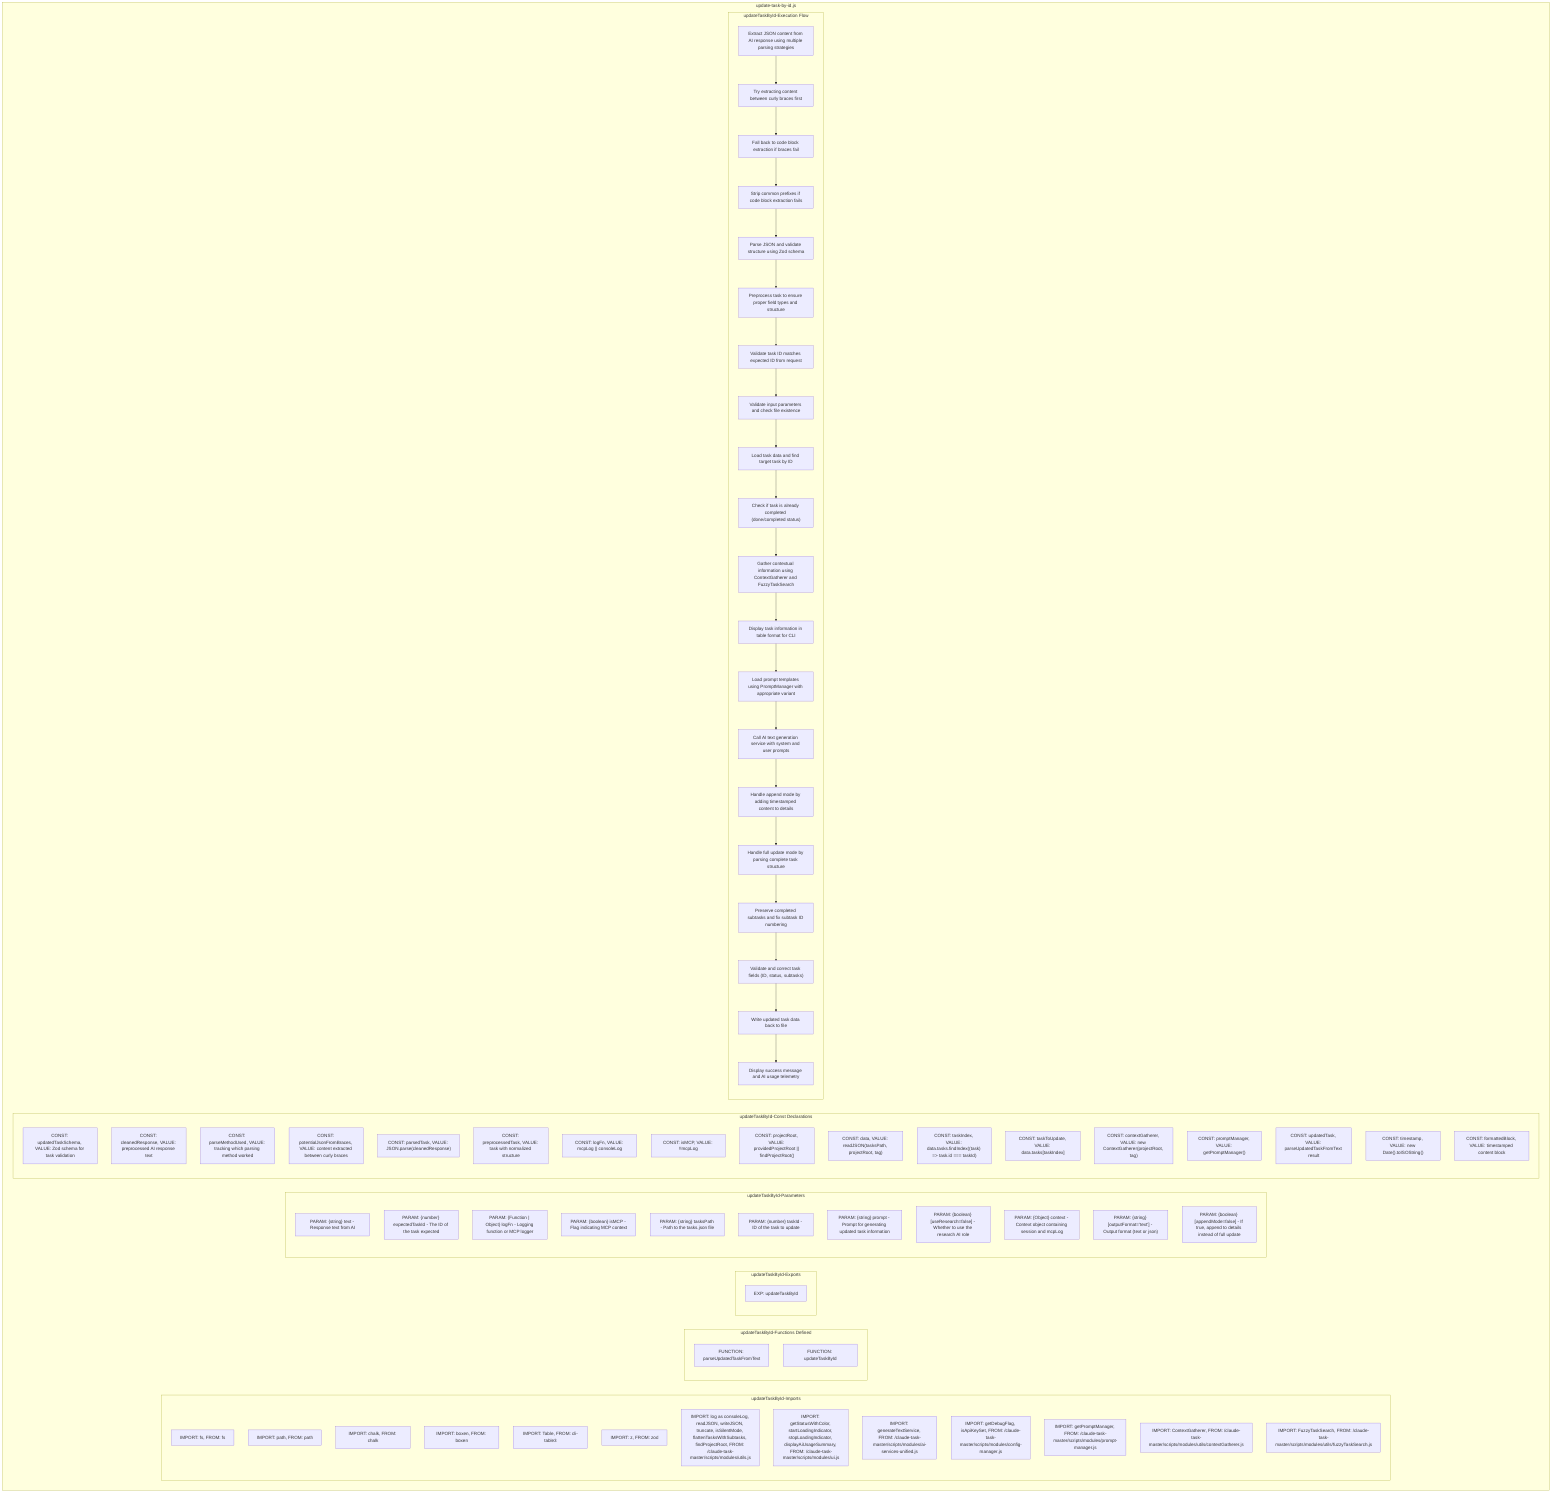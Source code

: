 flowchart TB
    subgraph updateTaskById-Imports["updateTaskById-Imports"]
        I1["IMPORT: fs, FROM: fs"]
        I2["IMPORT: path, FROM: path"]
        I3["IMPORT: chalk, FROM: chalk"]
        I4["IMPORT: boxen, FROM: boxen"]
        I5["IMPORT: Table, FROM: cli-table3"]
        I6["IMPORT: z, FROM: zod"]
        I7["IMPORT: log as consoleLog, readJSON, writeJSON, truncate, isSilentMode, flattenTasksWithSubtasks, findProjectRoot, FROM: /claude-task-master/scripts/modules/utils.js"]
        I8["IMPORT: getStatusWithColor, startLoadingIndicator, stopLoadingIndicator, displayAiUsageSummary, FROM: /claude-task-master/scripts/modules/ui.js"]
        I9["IMPORT: generateTextService, FROM: /claude-task-master/scripts/modules/ai-services-unified.js"]
        I10["IMPORT: getDebugFlag, isApiKeySet, FROM: /claude-task-master/scripts/modules/config-manager.js"]
        I11["IMPORT: getPromptManager, FROM: /claude-task-master/scripts/modules/prompt-manager.js"]
        I12["IMPORT: ContextGatherer, FROM: /claude-task-master/scripts/modules/utils/contextGatherer.js"]
        I13["IMPORT: FuzzyTaskSearch, FROM: /claude-task-master/scripts/modules/utils/fuzzyTaskSearch.js"]
    end
    subgraph updateTaskById-FunctionsDefined["updateTaskById-Functions Defined"]
        FU1["FUNCTION: parseUpdatedTaskFromText"]
        FU2["FUNCTION: updateTaskById"]
    end
    subgraph updateTaskById-Exports["updateTaskById-Exports"]
        E1["EXP: updateTaskById"]
    end
    subgraph updateTaskById-Parameters["updateTaskById-Parameters"]
        P1["PARAM: {string} text - Response text from AI"]
        P2["PARAM: {number} expectedTaskId - The ID of the task expected"]
        P3["PARAM: {Function | Object} logFn - Logging function or MCP logger"]
        P4["PARAM: {boolean} isMCP - Flag indicating MCP context"]
        P5["PARAM: {string} tasksPath - Path to the tasks.json file"]
        P6["PARAM: {number} taskId - ID of the task to update"]
        P7["PARAM: {string} prompt - Prompt for generating updated task information"]
        P8["PARAM: {boolean} [useResearch=false] - Whether to use the research AI role"]
        P9["PARAM: {Object} context - Context object containing session and mcpLog"]
        P10["PARAM: {string} [outputFormat='text'] - Output format (text or json)"]
        P11["PARAM: {boolean} [appendMode=false] - If true, append to details instead of full update"]
    end
    subgraph updateTaskById-Constants["updateTaskById-Const Declarations"]
        C1["CONST: updatedTaskSchema, VALUE: Zod schema for task validation"]
        C2["CONST: cleanedResponse, VALUE: preprocessed AI response text"]
        C3["CONST: parseMethodUsed, VALUE: tracking which parsing method worked"]
        C4["CONST: potentialJsonFromBraces, VALUE: content extracted between curly braces"]
        C5["CONST: parsedTask, VALUE: JSON.parse(cleanedResponse)"]
        C6["CONST: preprocessedTask, VALUE: task with normalized structure"]
        C7["CONST: logFn, VALUE: mcpLog || consoleLog"]
        C8["CONST: isMCP, VALUE: !!mcpLog"]
        C9["CONST: projectRoot, VALUE: providedProjectRoot || findProjectRoot()"]
        C10["CONST: data, VALUE: readJSON(tasksPath, projectRoot, tag)"]
        C11["CONST: taskIndex, VALUE: data.tasks.findIndex((task) => task.id === taskId)"]
        C12["CONST: taskToUpdate, VALUE: data.tasks[taskIndex]"]
        C13["CONST: contextGatherer, VALUE: new ContextGatherer(projectRoot, tag)"]
        C14["CONST: promptManager, VALUE: getPromptManager()"]
        C15["CONST: updatedTask, VALUE: parseUpdatedTaskFromText result"]
        C16["CONST: timestamp, VALUE: new Date().toISOString()"]
        C17["CONST: formattedBlock, VALUE: timestamped content block"]
    end
    subgraph updateTaskById-ExecutionFlow["updateTaskById-Execution Flow"]
        FL1["Extract JSON content from AI response using multiple parsing strategies"]
        FL2["Try extracting content between curly braces first"]
        FL3["Fall back to code block extraction if braces fail"]
        FL4["Strip common prefixes if code block extraction fails"]
        FL5["Parse JSON and validate structure using Zod schema"]
        FL6["Preprocess task to ensure proper field types and structure"]
        FL7["Validate task ID matches expected ID from request"]
        FL8["Validate input parameters and check file existence"]
        FL9["Load task data and find target task by ID"]
        FL10["Check if task is already completed (done/completed status)"]
        FL11["Gather contextual information using ContextGatherer and FuzzyTaskSearch"]
        FL12["Display task information in table format for CLI"]
        FL13["Load prompt templates using PromptManager with appropriate variant"]
        FL14["Call AI text generation service with system and user prompts"]
        FL15["Handle append mode by adding timestamped content to details"]
        FL16["Handle full update mode by parsing complete task structure"]
        FL17["Preserve completed subtasks and fix subtask ID numbering"]
        FL18["Validate and correct task fields (ID, status, subtasks)"]
        FL19["Write updated task data back to file"]
        FL20["Display success message and AI usage telemetry"]
    end
    subgraph updateTaskById["update-task-by-id.js"]
        updateTaskById-Imports
        updateTaskById-FunctionsDefined
        updateTaskById-Exports
        updateTaskById-Parameters
        updateTaskById-Constants
        updateTaskById-ExecutionFlow
    end
    FL1 --> FL2
    FL2 --> FL3
    FL3 --> FL4
    FL4 --> FL5
    FL5 --> FL6
    FL6 --> FL7
    FL7 --> FL8
    FL8 --> FL9
    FL9 --> FL10
    FL10 --> FL11
    FL11 --> FL12
    FL12 --> FL13
    FL13 --> FL14
    FL14 --> FL15
    FL15 --> FL16
    FL16 --> FL17
    FL17 --> FL18
    FL18 --> FL19
    FL19 --> FL20